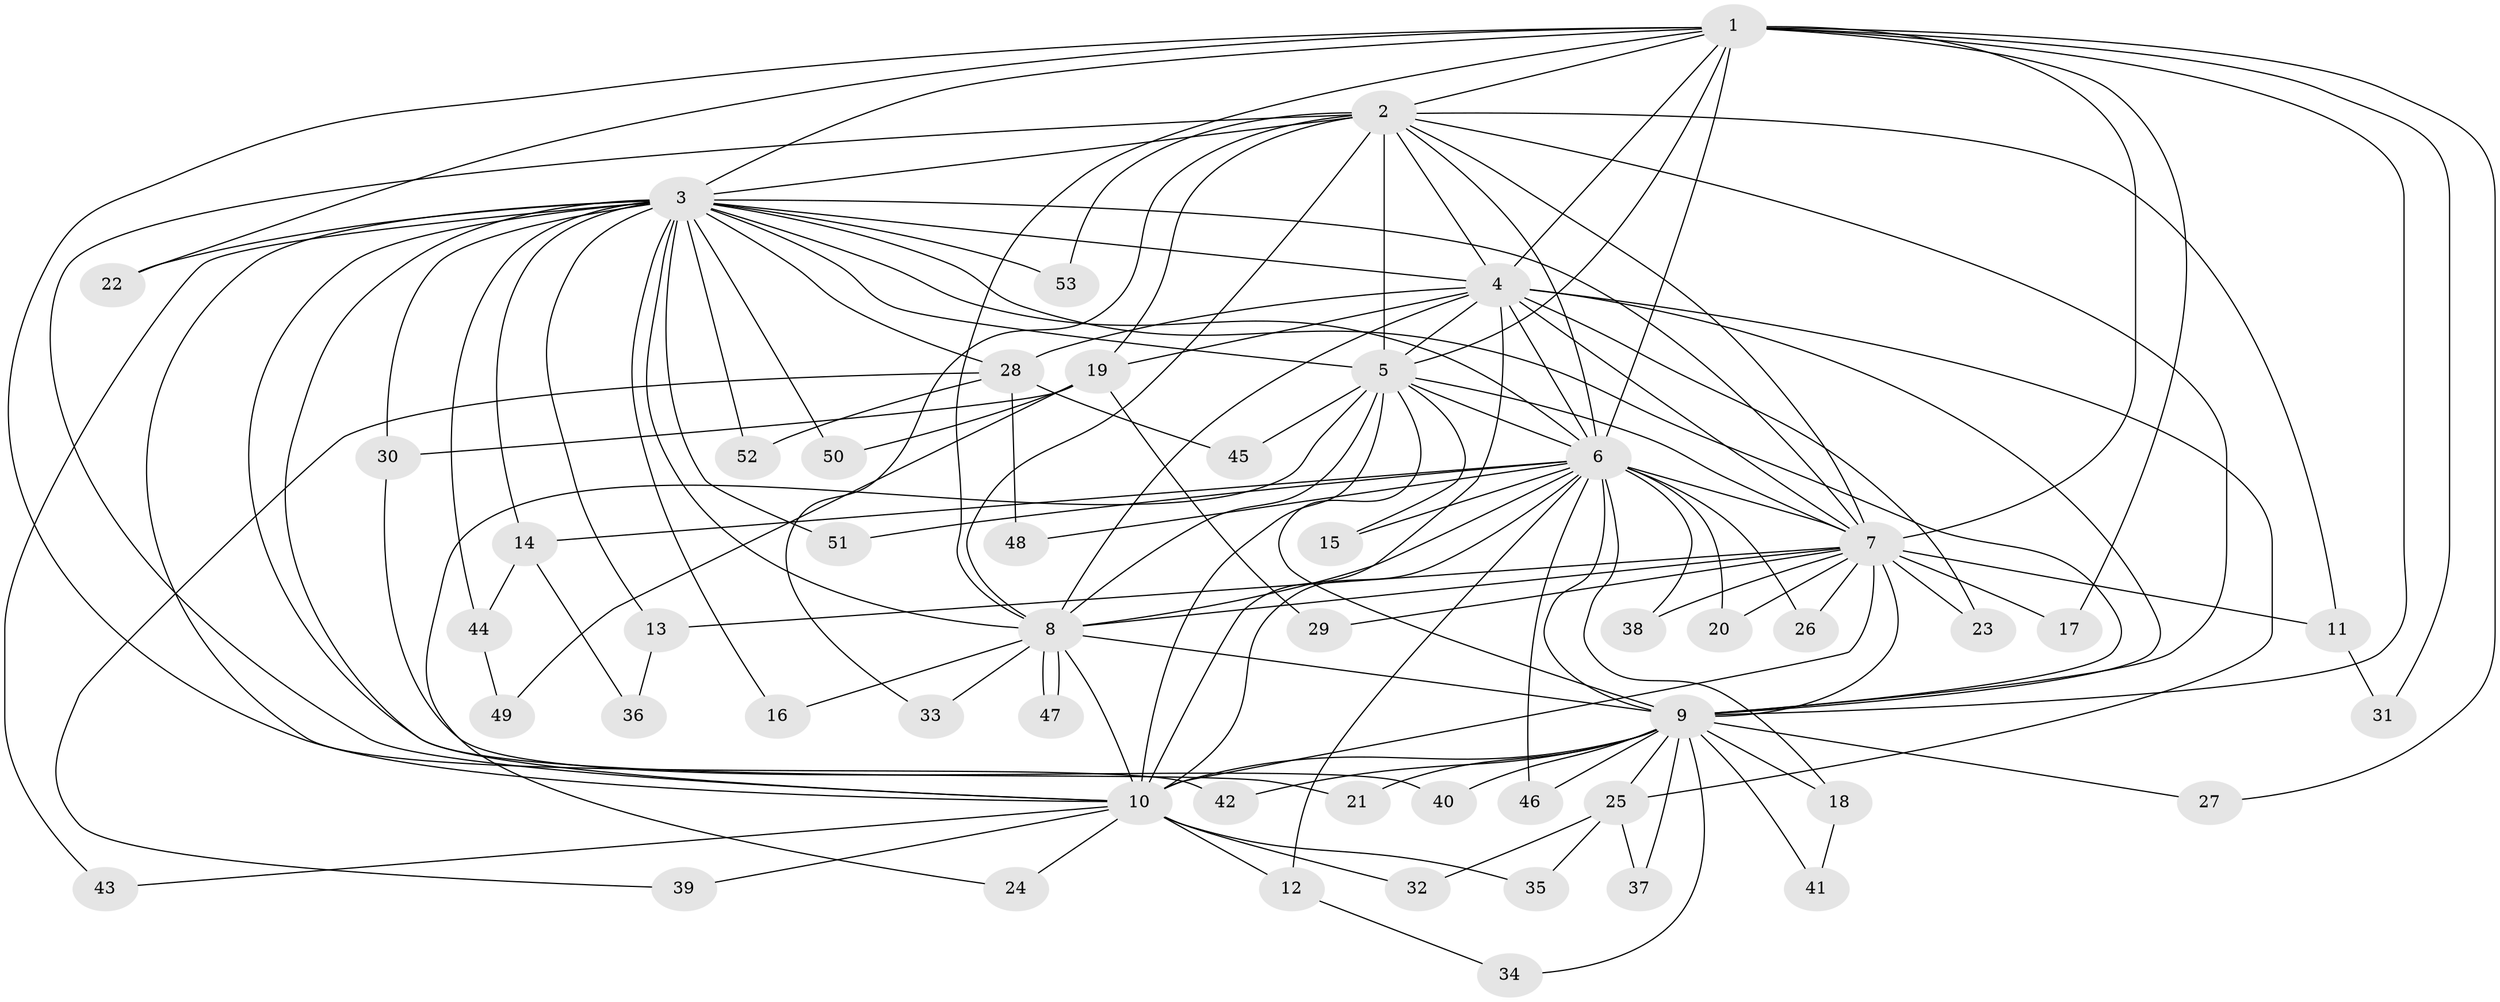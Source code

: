 // coarse degree distribution, {16: 0.02631578947368421, 13: 0.05263157894736842, 3: 0.13157894736842105, 4: 0.05263157894736842, 2: 0.5, 10: 0.02631578947368421, 11: 0.05263157894736842, 15: 0.05263157894736842, 5: 0.02631578947368421, 1: 0.02631578947368421, 6: 0.02631578947368421, 17: 0.02631578947368421}
// Generated by graph-tools (version 1.1) at 2025/36/03/04/25 23:36:23]
// undirected, 53 vertices, 131 edges
graph export_dot {
  node [color=gray90,style=filled];
  1;
  2;
  3;
  4;
  5;
  6;
  7;
  8;
  9;
  10;
  11;
  12;
  13;
  14;
  15;
  16;
  17;
  18;
  19;
  20;
  21;
  22;
  23;
  24;
  25;
  26;
  27;
  28;
  29;
  30;
  31;
  32;
  33;
  34;
  35;
  36;
  37;
  38;
  39;
  40;
  41;
  42;
  43;
  44;
  45;
  46;
  47;
  48;
  49;
  50;
  51;
  52;
  53;
  1 -- 2;
  1 -- 3;
  1 -- 4;
  1 -- 5;
  1 -- 6;
  1 -- 7;
  1 -- 8;
  1 -- 9;
  1 -- 10;
  1 -- 17;
  1 -- 22;
  1 -- 27;
  1 -- 31;
  2 -- 3;
  2 -- 4;
  2 -- 5;
  2 -- 6;
  2 -- 7;
  2 -- 8;
  2 -- 9;
  2 -- 10;
  2 -- 11;
  2 -- 19;
  2 -- 33;
  2 -- 53;
  3 -- 4;
  3 -- 5;
  3 -- 6;
  3 -- 7;
  3 -- 8;
  3 -- 9;
  3 -- 10;
  3 -- 13;
  3 -- 14;
  3 -- 16;
  3 -- 21;
  3 -- 22;
  3 -- 28;
  3 -- 30;
  3 -- 42;
  3 -- 43;
  3 -- 44;
  3 -- 50;
  3 -- 51;
  3 -- 52;
  3 -- 53;
  4 -- 5;
  4 -- 6;
  4 -- 7;
  4 -- 8;
  4 -- 9;
  4 -- 10;
  4 -- 19;
  4 -- 23;
  4 -- 25;
  4 -- 28;
  5 -- 6;
  5 -- 7;
  5 -- 8;
  5 -- 9;
  5 -- 10;
  5 -- 15;
  5 -- 24;
  5 -- 45;
  6 -- 7;
  6 -- 8;
  6 -- 9;
  6 -- 10;
  6 -- 12;
  6 -- 14;
  6 -- 15;
  6 -- 18;
  6 -- 20;
  6 -- 26;
  6 -- 38;
  6 -- 46;
  6 -- 48;
  6 -- 51;
  7 -- 8;
  7 -- 9;
  7 -- 10;
  7 -- 11;
  7 -- 13;
  7 -- 17;
  7 -- 20;
  7 -- 23;
  7 -- 26;
  7 -- 29;
  7 -- 38;
  8 -- 9;
  8 -- 10;
  8 -- 16;
  8 -- 33;
  8 -- 47;
  8 -- 47;
  9 -- 10;
  9 -- 18;
  9 -- 21;
  9 -- 25;
  9 -- 27;
  9 -- 34;
  9 -- 37;
  9 -- 40;
  9 -- 41;
  9 -- 42;
  9 -- 46;
  10 -- 12;
  10 -- 24;
  10 -- 32;
  10 -- 35;
  10 -- 39;
  10 -- 43;
  11 -- 31;
  12 -- 34;
  13 -- 36;
  14 -- 36;
  14 -- 44;
  18 -- 41;
  19 -- 29;
  19 -- 30;
  19 -- 49;
  19 -- 50;
  25 -- 32;
  25 -- 35;
  25 -- 37;
  28 -- 39;
  28 -- 45;
  28 -- 48;
  28 -- 52;
  30 -- 40;
  44 -- 49;
}
